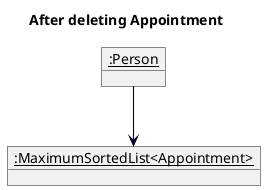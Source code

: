 @startuml
skinparam arrowThickness 1.1
skinparam arrowColor #000123
skinparam classBackgroundColor MODEL_COLOR
skinparam classAttributeIconSize 0
show fields

title After deleting Appointment

object "__:Person__" as person {
}

object "__:MaximumSortedList<Appointment>__" as appointmentList {
}

person --> appointmentList

@enduml
